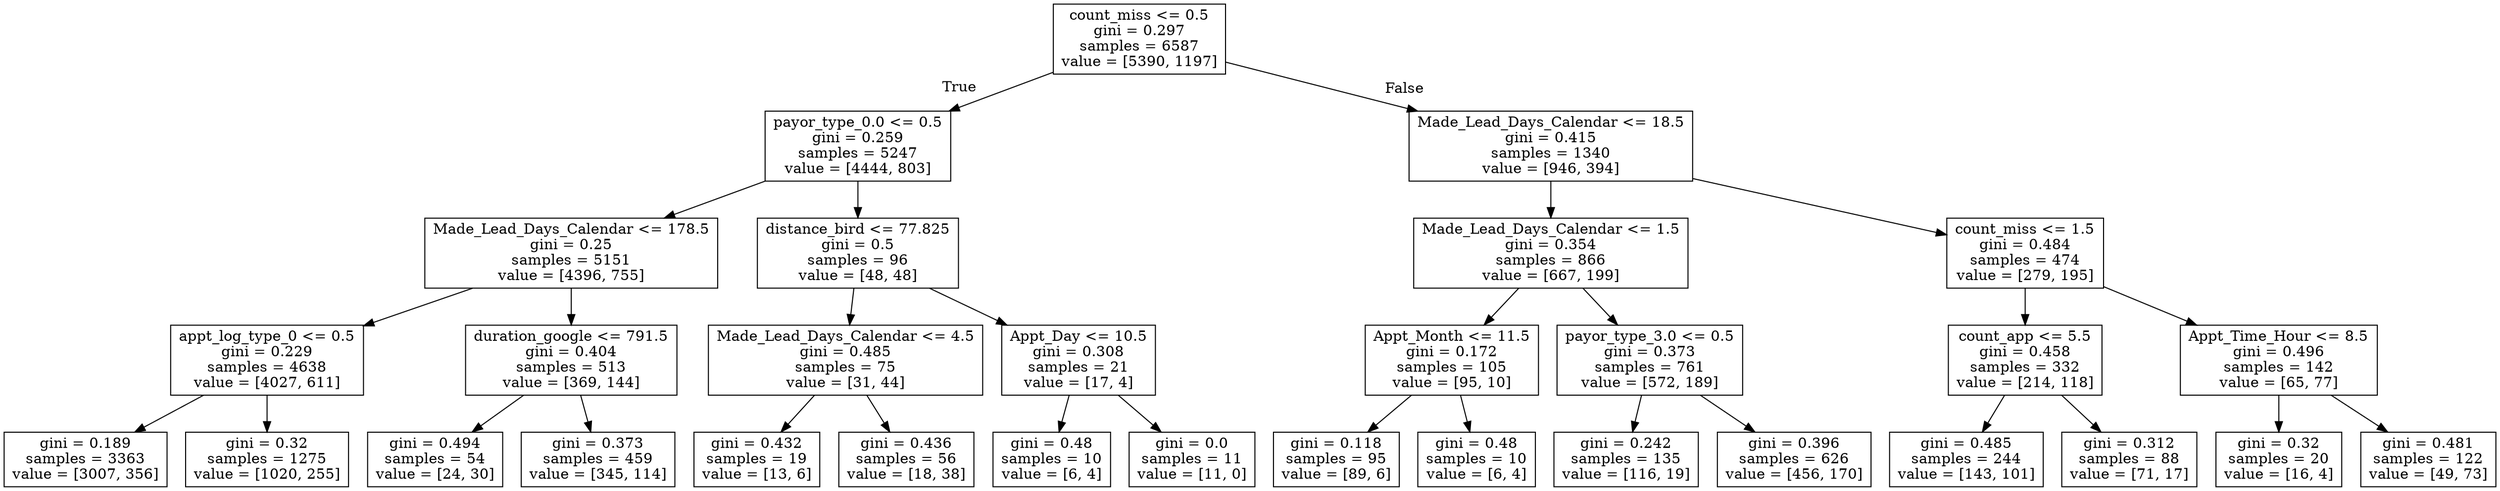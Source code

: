 digraph Tree {
node [shape=box] ;
0 [label="count_miss <= 0.5\ngini = 0.297\nsamples = 6587\nvalue = [5390, 1197]"] ;
1 [label="payor_type_0.0 <= 0.5\ngini = 0.259\nsamples = 5247\nvalue = [4444, 803]"] ;
0 -> 1 [labeldistance=2.5, labelangle=45, headlabel="True"] ;
2 [label="Made_Lead_Days_Calendar <= 178.5\ngini = 0.25\nsamples = 5151\nvalue = [4396, 755]"] ;
1 -> 2 ;
3 [label="appt_log_type_0 <= 0.5\ngini = 0.229\nsamples = 4638\nvalue = [4027, 611]"] ;
2 -> 3 ;
4 [label="gini = 0.189\nsamples = 3363\nvalue = [3007, 356]"] ;
3 -> 4 ;
5 [label="gini = 0.32\nsamples = 1275\nvalue = [1020, 255]"] ;
3 -> 5 ;
6 [label="duration_google <= 791.5\ngini = 0.404\nsamples = 513\nvalue = [369, 144]"] ;
2 -> 6 ;
7 [label="gini = 0.494\nsamples = 54\nvalue = [24, 30]"] ;
6 -> 7 ;
8 [label="gini = 0.373\nsamples = 459\nvalue = [345, 114]"] ;
6 -> 8 ;
9 [label="distance_bird <= 77.825\ngini = 0.5\nsamples = 96\nvalue = [48, 48]"] ;
1 -> 9 ;
10 [label="Made_Lead_Days_Calendar <= 4.5\ngini = 0.485\nsamples = 75\nvalue = [31, 44]"] ;
9 -> 10 ;
11 [label="gini = 0.432\nsamples = 19\nvalue = [13, 6]"] ;
10 -> 11 ;
12 [label="gini = 0.436\nsamples = 56\nvalue = [18, 38]"] ;
10 -> 12 ;
13 [label="Appt_Day <= 10.5\ngini = 0.308\nsamples = 21\nvalue = [17, 4]"] ;
9 -> 13 ;
14 [label="gini = 0.48\nsamples = 10\nvalue = [6, 4]"] ;
13 -> 14 ;
15 [label="gini = 0.0\nsamples = 11\nvalue = [11, 0]"] ;
13 -> 15 ;
16 [label="Made_Lead_Days_Calendar <= 18.5\ngini = 0.415\nsamples = 1340\nvalue = [946, 394]"] ;
0 -> 16 [labeldistance=2.5, labelangle=-45, headlabel="False"] ;
17 [label="Made_Lead_Days_Calendar <= 1.5\ngini = 0.354\nsamples = 866\nvalue = [667, 199]"] ;
16 -> 17 ;
18 [label="Appt_Month <= 11.5\ngini = 0.172\nsamples = 105\nvalue = [95, 10]"] ;
17 -> 18 ;
19 [label="gini = 0.118\nsamples = 95\nvalue = [89, 6]"] ;
18 -> 19 ;
20 [label="gini = 0.48\nsamples = 10\nvalue = [6, 4]"] ;
18 -> 20 ;
21 [label="payor_type_3.0 <= 0.5\ngini = 0.373\nsamples = 761\nvalue = [572, 189]"] ;
17 -> 21 ;
22 [label="gini = 0.242\nsamples = 135\nvalue = [116, 19]"] ;
21 -> 22 ;
23 [label="gini = 0.396\nsamples = 626\nvalue = [456, 170]"] ;
21 -> 23 ;
24 [label="count_miss <= 1.5\ngini = 0.484\nsamples = 474\nvalue = [279, 195]"] ;
16 -> 24 ;
25 [label="count_app <= 5.5\ngini = 0.458\nsamples = 332\nvalue = [214, 118]"] ;
24 -> 25 ;
26 [label="gini = 0.485\nsamples = 244\nvalue = [143, 101]"] ;
25 -> 26 ;
27 [label="gini = 0.312\nsamples = 88\nvalue = [71, 17]"] ;
25 -> 27 ;
28 [label="Appt_Time_Hour <= 8.5\ngini = 0.496\nsamples = 142\nvalue = [65, 77]"] ;
24 -> 28 ;
29 [label="gini = 0.32\nsamples = 20\nvalue = [16, 4]"] ;
28 -> 29 ;
30 [label="gini = 0.481\nsamples = 122\nvalue = [49, 73]"] ;
28 -> 30 ;
}